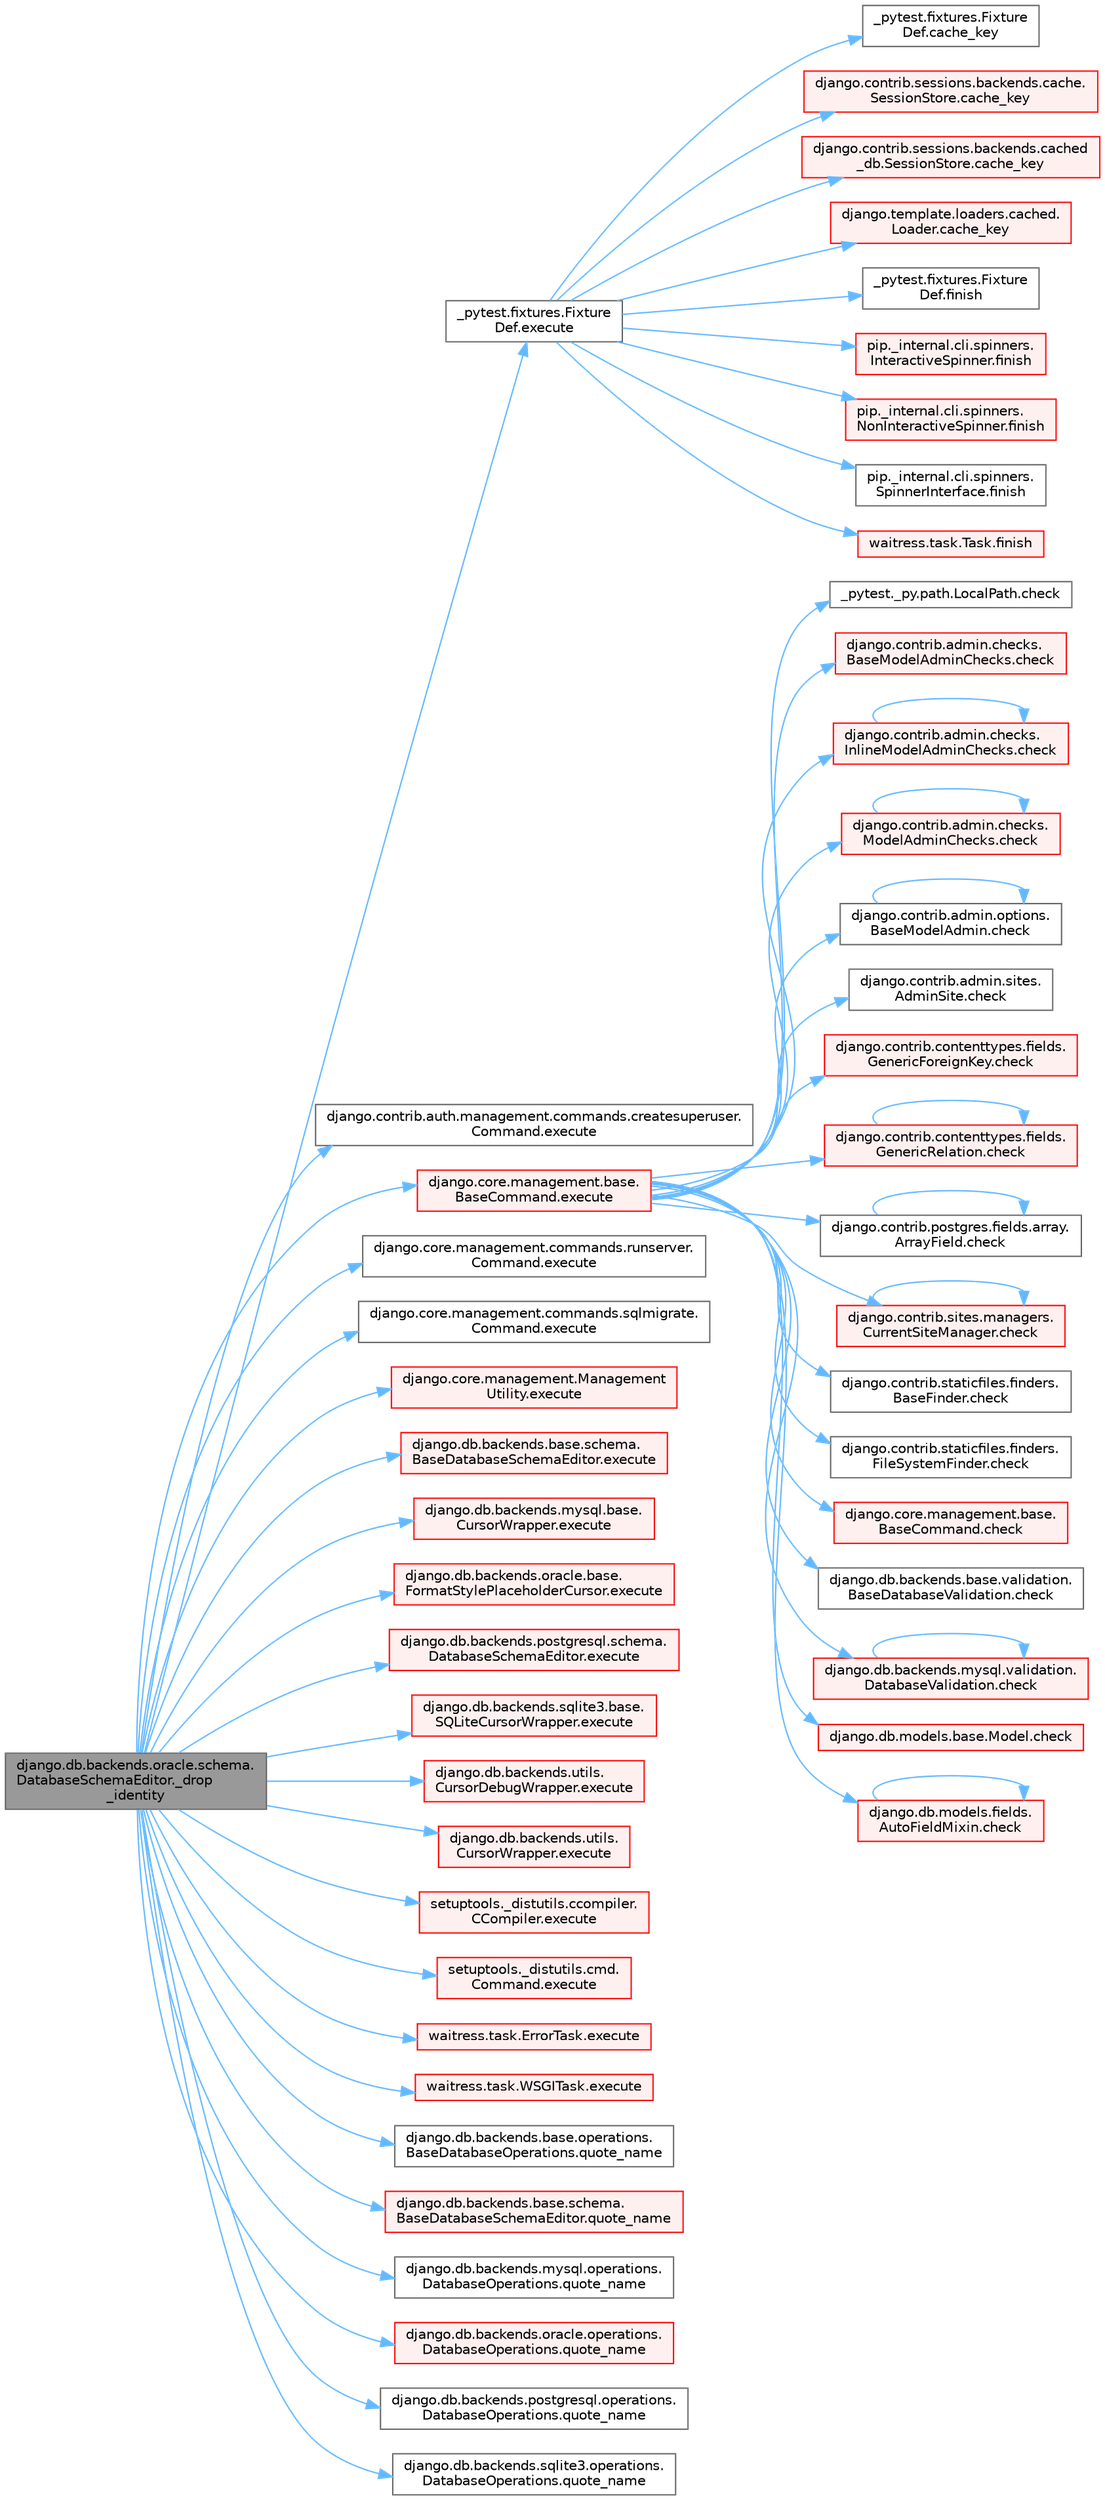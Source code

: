 digraph "django.db.backends.oracle.schema.DatabaseSchemaEditor._drop_identity"
{
 // LATEX_PDF_SIZE
  bgcolor="transparent";
  edge [fontname=Helvetica,fontsize=10,labelfontname=Helvetica,labelfontsize=10];
  node [fontname=Helvetica,fontsize=10,shape=box,height=0.2,width=0.4];
  rankdir="LR";
  Node1 [id="Node000001",label="django.db.backends.oracle.schema.\lDatabaseSchemaEditor._drop\l_identity",height=0.2,width=0.4,color="gray40", fillcolor="grey60", style="filled", fontcolor="black",tooltip=" "];
  Node1 -> Node2 [id="edge1_Node000001_Node000002",color="steelblue1",style="solid",tooltip=" "];
  Node2 [id="Node000002",label="_pytest.fixtures.Fixture\lDef.execute",height=0.2,width=0.4,color="grey40", fillcolor="white", style="filled",URL="$class__pytest_1_1fixtures_1_1_fixture_def.html#ac27e0caaadd6404ffc2715216b643993",tooltip=" "];
  Node2 -> Node3 [id="edge2_Node000002_Node000003",color="steelblue1",style="solid",tooltip=" "];
  Node3 [id="Node000003",label="_pytest.fixtures.Fixture\lDef.cache_key",height=0.2,width=0.4,color="grey40", fillcolor="white", style="filled",URL="$class__pytest_1_1fixtures_1_1_fixture_def.html#ad3f8a8a2b9cfb9282c8c3ddff700ccdd",tooltip=" "];
  Node2 -> Node4 [id="edge3_Node000002_Node000004",color="steelblue1",style="solid",tooltip=" "];
  Node4 [id="Node000004",label="django.contrib.sessions.backends.cache.\lSessionStore.cache_key",height=0.2,width=0.4,color="red", fillcolor="#FFF0F0", style="filled",URL="$classdjango_1_1contrib_1_1sessions_1_1backends_1_1cache_1_1_session_store.html#aaad1a2e0950477787b815baa4327f739",tooltip=" "];
  Node2 -> Node2883 [id="edge4_Node000002_Node002883",color="steelblue1",style="solid",tooltip=" "];
  Node2883 [id="Node002883",label="django.contrib.sessions.backends.cached\l_db.SessionStore.cache_key",height=0.2,width=0.4,color="red", fillcolor="#FFF0F0", style="filled",URL="$classdjango_1_1contrib_1_1sessions_1_1backends_1_1cached__db_1_1_session_store.html#a9fc2ec7b2fb96dbebea8592f2618eda0",tooltip=" "];
  Node2 -> Node2884 [id="edge5_Node000002_Node002884",color="steelblue1",style="solid",tooltip=" "];
  Node2884 [id="Node002884",label="django.template.loaders.cached.\lLoader.cache_key",height=0.2,width=0.4,color="red", fillcolor="#FFF0F0", style="filled",URL="$classdjango_1_1template_1_1loaders_1_1cached_1_1_loader.html#a85358b9120d3b332aad464ab17e92e0f",tooltip=" "];
  Node2 -> Node4519 [id="edge6_Node000002_Node004519",color="steelblue1",style="solid",tooltip=" "];
  Node4519 [id="Node004519",label="_pytest.fixtures.Fixture\lDef.finish",height=0.2,width=0.4,color="grey40", fillcolor="white", style="filled",URL="$class__pytest_1_1fixtures_1_1_fixture_def.html#adc58c655bc10cbc7203fd272fa72742a",tooltip=" "];
  Node2 -> Node4520 [id="edge7_Node000002_Node004520",color="steelblue1",style="solid",tooltip=" "];
  Node4520 [id="Node004520",label="pip._internal.cli.spinners.\lInteractiveSpinner.finish",height=0.2,width=0.4,color="red", fillcolor="#FFF0F0", style="filled",URL="$classpip_1_1__internal_1_1cli_1_1spinners_1_1_interactive_spinner.html#aa8e59d36acbf1a072233ae62dbea45d6",tooltip=" "];
  Node2 -> Node4521 [id="edge8_Node000002_Node004521",color="steelblue1",style="solid",tooltip=" "];
  Node4521 [id="Node004521",label="pip._internal.cli.spinners.\lNonInteractiveSpinner.finish",height=0.2,width=0.4,color="red", fillcolor="#FFF0F0", style="filled",URL="$classpip_1_1__internal_1_1cli_1_1spinners_1_1_non_interactive_spinner.html#ab9e9471a0386ea2534995b8542690626",tooltip=" "];
  Node2 -> Node4524 [id="edge9_Node000002_Node004524",color="steelblue1",style="solid",tooltip=" "];
  Node4524 [id="Node004524",label="pip._internal.cli.spinners.\lSpinnerInterface.finish",height=0.2,width=0.4,color="grey40", fillcolor="white", style="filled",URL="$classpip_1_1__internal_1_1cli_1_1spinners_1_1_spinner_interface.html#aa68c13d395603a63a6d129ff04f8e843",tooltip=" "];
  Node2 -> Node4525 [id="edge10_Node000002_Node004525",color="steelblue1",style="solid",tooltip=" "];
  Node4525 [id="Node004525",label="waitress.task.Task.finish",height=0.2,width=0.4,color="red", fillcolor="#FFF0F0", style="filled",URL="$classwaitress_1_1task_1_1_task.html#a1e94739ac27e14a159d0e17c6d3e54b2",tooltip=" "];
  Node1 -> Node3949 [id="edge11_Node000001_Node003949",color="steelblue1",style="solid",tooltip=" "];
  Node3949 [id="Node003949",label="django.contrib.auth.management.commands.createsuperuser.\lCommand.execute",height=0.2,width=0.4,color="grey40", fillcolor="white", style="filled",URL="$classdjango_1_1contrib_1_1auth_1_1management_1_1commands_1_1createsuperuser_1_1_command.html#a4dc8ad9953fcae01a4c61c32fe4c6540",tooltip=" "];
  Node1 -> Node3950 [id="edge12_Node000001_Node003950",color="steelblue1",style="solid",tooltip=" "];
  Node3950 [id="Node003950",label="django.core.management.base.\lBaseCommand.execute",height=0.2,width=0.4,color="red", fillcolor="#FFF0F0", style="filled",URL="$classdjango_1_1core_1_1management_1_1base_1_1_base_command.html#a5621c1fb51be6a2deff6777d90c25ee0",tooltip=" "];
  Node3950 -> Node10 [id="edge13_Node003950_Node000010",color="steelblue1",style="solid",tooltip=" "];
  Node10 [id="Node000010",label="_pytest._py.path.LocalPath.check",height=0.2,width=0.4,color="grey40", fillcolor="white", style="filled",URL="$class__pytest_1_1__py_1_1path_1_1_local_path.html#a4b987fb8998938ae4a5f4ed6aebf69ea",tooltip=" "];
  Node3950 -> Node11 [id="edge14_Node003950_Node000011",color="steelblue1",style="solid",tooltip=" "];
  Node11 [id="Node000011",label="django.contrib.admin.checks.\lBaseModelAdminChecks.check",height=0.2,width=0.4,color="red", fillcolor="#FFF0F0", style="filled",URL="$classdjango_1_1contrib_1_1admin_1_1checks_1_1_base_model_admin_checks.html#a11595bf2b8d59e96fee553e518494d6d",tooltip=" "];
  Node3950 -> Node44 [id="edge15_Node003950_Node000044",color="steelblue1",style="solid",tooltip=" "];
  Node44 [id="Node000044",label="django.contrib.admin.checks.\lInlineModelAdminChecks.check",height=0.2,width=0.4,color="red", fillcolor="#FFF0F0", style="filled",URL="$classdjango_1_1contrib_1_1admin_1_1checks_1_1_inline_model_admin_checks.html#acdf096659f73e5facb970e774e61f7cc",tooltip=" "];
  Node44 -> Node44 [id="edge16_Node000044_Node000044",color="steelblue1",style="solid",tooltip=" "];
  Node3950 -> Node53 [id="edge17_Node003950_Node000053",color="steelblue1",style="solid",tooltip=" "];
  Node53 [id="Node000053",label="django.contrib.admin.checks.\lModelAdminChecks.check",height=0.2,width=0.4,color="red", fillcolor="#FFF0F0", style="filled",URL="$classdjango_1_1contrib_1_1admin_1_1checks_1_1_model_admin_checks.html#afedbd9df38a2915eb0a5a9cea0731bc3",tooltip=" "];
  Node53 -> Node53 [id="edge18_Node000053_Node000053",color="steelblue1",style="solid",tooltip=" "];
  Node3950 -> Node73 [id="edge19_Node003950_Node000073",color="steelblue1",style="solid",tooltip=" "];
  Node73 [id="Node000073",label="django.contrib.admin.options.\lBaseModelAdmin.check",height=0.2,width=0.4,color="grey40", fillcolor="white", style="filled",URL="$classdjango_1_1contrib_1_1admin_1_1options_1_1_base_model_admin.html#af32f399c528a3e552e7518976cc41a5b",tooltip=" "];
  Node73 -> Node73 [id="edge20_Node000073_Node000073",color="steelblue1",style="solid",tooltip=" "];
  Node3950 -> Node74 [id="edge21_Node003950_Node000074",color="steelblue1",style="solid",tooltip=" "];
  Node74 [id="Node000074",label="django.contrib.admin.sites.\lAdminSite.check",height=0.2,width=0.4,color="grey40", fillcolor="white", style="filled",URL="$classdjango_1_1contrib_1_1admin_1_1sites_1_1_admin_site.html#aefedadd8ec4a978001a8182443f0a75e",tooltip=" "];
  Node3950 -> Node75 [id="edge22_Node003950_Node000075",color="steelblue1",style="solid",tooltip=" "];
  Node75 [id="Node000075",label="django.contrib.contenttypes.fields.\lGenericForeignKey.check",height=0.2,width=0.4,color="red", fillcolor="#FFF0F0", style="filled",URL="$classdjango_1_1contrib_1_1contenttypes_1_1fields_1_1_generic_foreign_key.html#a825d4540a94bc23ef0ce2a03f4ddb7fc",tooltip=" "];
  Node3950 -> Node787 [id="edge23_Node003950_Node000787",color="steelblue1",style="solid",tooltip=" "];
  Node787 [id="Node000787",label="django.contrib.contenttypes.fields.\lGenericRelation.check",height=0.2,width=0.4,color="red", fillcolor="#FFF0F0", style="filled",URL="$classdjango_1_1contrib_1_1contenttypes_1_1fields_1_1_generic_relation.html#a45d009ec3d4930825210c7ec1bc16cac",tooltip=" "];
  Node787 -> Node787 [id="edge24_Node000787_Node000787",color="steelblue1",style="solid",tooltip=" "];
  Node3950 -> Node791 [id="edge25_Node003950_Node000791",color="steelblue1",style="solid",tooltip=" "];
  Node791 [id="Node000791",label="django.contrib.postgres.fields.array.\lArrayField.check",height=0.2,width=0.4,color="grey40", fillcolor="white", style="filled",URL="$classdjango_1_1contrib_1_1postgres_1_1fields_1_1array_1_1_array_field.html#a3bfc183c9c8aad5ba35799fd720e9105",tooltip=" "];
  Node791 -> Node791 [id="edge26_Node000791_Node000791",color="steelblue1",style="solid",tooltip=" "];
  Node3950 -> Node792 [id="edge27_Node003950_Node000792",color="steelblue1",style="solid",tooltip=" "];
  Node792 [id="Node000792",label="django.contrib.sites.managers.\lCurrentSiteManager.check",height=0.2,width=0.4,color="red", fillcolor="#FFF0F0", style="filled",URL="$classdjango_1_1contrib_1_1sites_1_1managers_1_1_current_site_manager.html#a24104e33647bb4f4a78f9a3b6f815248",tooltip=" "];
  Node792 -> Node792 [id="edge28_Node000792_Node000792",color="steelblue1",style="solid",tooltip=" "];
  Node3950 -> Node2160 [id="edge29_Node003950_Node002160",color="steelblue1",style="solid",tooltip=" "];
  Node2160 [id="Node002160",label="django.contrib.staticfiles.finders.\lBaseFinder.check",height=0.2,width=0.4,color="grey40", fillcolor="white", style="filled",URL="$classdjango_1_1contrib_1_1staticfiles_1_1finders_1_1_base_finder.html#ab92c4f7950eea18b75fdb93463b0d29d",tooltip=" "];
  Node3950 -> Node2161 [id="edge30_Node003950_Node002161",color="steelblue1",style="solid",tooltip=" "];
  Node2161 [id="Node002161",label="django.contrib.staticfiles.finders.\lFileSystemFinder.check",height=0.2,width=0.4,color="grey40", fillcolor="white", style="filled",URL="$classdjango_1_1contrib_1_1staticfiles_1_1finders_1_1_file_system_finder.html#a709eac9ec46c5e67a0ba159b658dc15a",tooltip=" "];
  Node3950 -> Node2162 [id="edge31_Node003950_Node002162",color="steelblue1",style="solid",tooltip=" "];
  Node2162 [id="Node002162",label="django.core.management.base.\lBaseCommand.check",height=0.2,width=0.4,color="red", fillcolor="#FFF0F0", style="filled",URL="$classdjango_1_1core_1_1management_1_1base_1_1_base_command.html#a0ff1b562b3f6e68600b828fce3cf09b6",tooltip=" "];
  Node3950 -> Node2163 [id="edge32_Node003950_Node002163",color="steelblue1",style="solid",tooltip=" "];
  Node2163 [id="Node002163",label="django.db.backends.base.validation.\lBaseDatabaseValidation.check",height=0.2,width=0.4,color="grey40", fillcolor="white", style="filled",URL="$classdjango_1_1db_1_1backends_1_1base_1_1validation_1_1_base_database_validation.html#aba603612877c7a309dad634f434bf751",tooltip=" "];
  Node3950 -> Node2164 [id="edge33_Node003950_Node002164",color="steelblue1",style="solid",tooltip=" "];
  Node2164 [id="Node002164",label="django.db.backends.mysql.validation.\lDatabaseValidation.check",height=0.2,width=0.4,color="red", fillcolor="#FFF0F0", style="filled",URL="$classdjango_1_1db_1_1backends_1_1mysql_1_1validation_1_1_database_validation.html#ae97ac90b3d18457f080c5eb1c0412d88",tooltip=" "];
  Node2164 -> Node2164 [id="edge34_Node002164_Node002164",color="steelblue1",style="solid",tooltip=" "];
  Node3950 -> Node2166 [id="edge35_Node003950_Node002166",color="steelblue1",style="solid",tooltip=" "];
  Node2166 [id="Node002166",label="django.db.models.base.Model.check",height=0.2,width=0.4,color="red", fillcolor="#FFF0F0", style="filled",URL="$classdjango_1_1db_1_1models_1_1base_1_1_model.html#ab2d7ad77a925236e80619ead6c3d7f4b",tooltip=" "];
  Node3950 -> Node2186 [id="edge36_Node003950_Node002186",color="steelblue1",style="solid",tooltip=" "];
  Node2186 [id="Node002186",label="django.db.models.fields.\lAutoFieldMixin.check",height=0.2,width=0.4,color="red", fillcolor="#FFF0F0", style="filled",URL="$classdjango_1_1db_1_1models_1_1fields_1_1_auto_field_mixin.html#a85eb07224cb0ac2d36fbd60bca546bef",tooltip=" "];
  Node2186 -> Node2186 [id="edge37_Node002186_Node002186",color="steelblue1",style="solid",tooltip=" "];
  Node1 -> Node3952 [id="edge38_Node000001_Node003952",color="steelblue1",style="solid",tooltip=" "];
  Node3952 [id="Node003952",label="django.core.management.commands.runserver.\lCommand.execute",height=0.2,width=0.4,color="grey40", fillcolor="white", style="filled",URL="$classdjango_1_1core_1_1management_1_1commands_1_1runserver_1_1_command.html#a86b4bdbf596d9f612125e143148d9919",tooltip=" "];
  Node1 -> Node3953 [id="edge39_Node000001_Node003953",color="steelblue1",style="solid",tooltip=" "];
  Node3953 [id="Node003953",label="django.core.management.commands.sqlmigrate.\lCommand.execute",height=0.2,width=0.4,color="grey40", fillcolor="white", style="filled",URL="$classdjango_1_1core_1_1management_1_1commands_1_1sqlmigrate_1_1_command.html#ad47c65d3d4820430ce43bb5f2086789d",tooltip=" "];
  Node1 -> Node3954 [id="edge40_Node000001_Node003954",color="steelblue1",style="solid",tooltip=" "];
  Node3954 [id="Node003954",label="django.core.management.Management\lUtility.execute",height=0.2,width=0.4,color="red", fillcolor="#FFF0F0", style="filled",URL="$classdjango_1_1core_1_1management_1_1_management_utility.html#ab2752203019f6a6274c55e096770c008",tooltip=" "];
  Node1 -> Node3962 [id="edge41_Node000001_Node003962",color="steelblue1",style="solid",tooltip=" "];
  Node3962 [id="Node003962",label="django.db.backends.base.schema.\lBaseDatabaseSchemaEditor.execute",height=0.2,width=0.4,color="red", fillcolor="#FFF0F0", style="filled",URL="$classdjango_1_1db_1_1backends_1_1base_1_1schema_1_1_base_database_schema_editor.html#a964d07b6ba94dc1698e896feeeb57353",tooltip=" "];
  Node1 -> Node3965 [id="edge42_Node000001_Node003965",color="steelblue1",style="solid",tooltip=" "];
  Node3965 [id="Node003965",label="django.db.backends.mysql.base.\lCursorWrapper.execute",height=0.2,width=0.4,color="red", fillcolor="#FFF0F0", style="filled",URL="$classdjango_1_1db_1_1backends_1_1mysql_1_1base_1_1_cursor_wrapper.html#a6b2d41b73d7c215224f1e994aad6ad60",tooltip=" "];
  Node1 -> Node3966 [id="edge43_Node000001_Node003966",color="steelblue1",style="solid",tooltip=" "];
  Node3966 [id="Node003966",label="django.db.backends.oracle.base.\lFormatStylePlaceholderCursor.execute",height=0.2,width=0.4,color="red", fillcolor="#FFF0F0", style="filled",URL="$classdjango_1_1db_1_1backends_1_1oracle_1_1base_1_1_format_style_placeholder_cursor.html#a0717bdbea59134a88e5f10399c33a251",tooltip=" "];
  Node1 -> Node3972 [id="edge44_Node000001_Node003972",color="steelblue1",style="solid",tooltip=" "];
  Node3972 [id="Node003972",label="django.db.backends.postgresql.schema.\lDatabaseSchemaEditor.execute",height=0.2,width=0.4,color="red", fillcolor="#FFF0F0", style="filled",URL="$classdjango_1_1db_1_1backends_1_1postgresql_1_1schema_1_1_database_schema_editor.html#afe7e39d1fd0ac2c6216f90295b9382ae",tooltip=" "];
  Node1 -> Node3973 [id="edge45_Node000001_Node003973",color="steelblue1",style="solid",tooltip=" "];
  Node3973 [id="Node003973",label="django.db.backends.sqlite3.base.\lSQLiteCursorWrapper.execute",height=0.2,width=0.4,color="red", fillcolor="#FFF0F0", style="filled",URL="$classdjango_1_1db_1_1backends_1_1sqlite3_1_1base_1_1_s_q_lite_cursor_wrapper.html#a41115eb3813040514a6c6c7111aa0b57",tooltip=" "];
  Node1 -> Node3975 [id="edge46_Node000001_Node003975",color="steelblue1",style="solid",tooltip=" "];
  Node3975 [id="Node003975",label="django.db.backends.utils.\lCursorDebugWrapper.execute",height=0.2,width=0.4,color="red", fillcolor="#FFF0F0", style="filled",URL="$classdjango_1_1db_1_1backends_1_1utils_1_1_cursor_debug_wrapper.html#af0443013785fceb3f05b38198a71ca3f",tooltip=" "];
  Node1 -> Node3976 [id="edge47_Node000001_Node003976",color="steelblue1",style="solid",tooltip=" "];
  Node3976 [id="Node003976",label="django.db.backends.utils.\lCursorWrapper.execute",height=0.2,width=0.4,color="red", fillcolor="#FFF0F0", style="filled",URL="$classdjango_1_1db_1_1backends_1_1utils_1_1_cursor_wrapper.html#a7d0bc9b6584c9fee961505e1d460547c",tooltip=" "];
  Node1 -> Node3979 [id="edge48_Node000001_Node003979",color="steelblue1",style="solid",tooltip=" "];
  Node3979 [id="Node003979",label="setuptools._distutils.ccompiler.\lCCompiler.execute",height=0.2,width=0.4,color="red", fillcolor="#FFF0F0", style="filled",URL="$classsetuptools_1_1__distutils_1_1ccompiler_1_1_c_compiler.html#a726dd6c4cc45b2077fa6bc43dc8fe60e",tooltip=" "];
  Node1 -> Node3980 [id="edge49_Node000001_Node003980",color="steelblue1",style="solid",tooltip=" "];
  Node3980 [id="Node003980",label="setuptools._distutils.cmd.\lCommand.execute",height=0.2,width=0.4,color="red", fillcolor="#FFF0F0", style="filled",URL="$classsetuptools_1_1__distutils_1_1cmd_1_1_command.html#a371b567539d5bc0e2a134bf361e97b38",tooltip=" "];
  Node1 -> Node3981 [id="edge50_Node000001_Node003981",color="steelblue1",style="solid",tooltip=" "];
  Node3981 [id="Node003981",label="waitress.task.ErrorTask.execute",height=0.2,width=0.4,color="red", fillcolor="#FFF0F0", style="filled",URL="$classwaitress_1_1task_1_1_error_task.html#ad5c6d14c13ba3d33e82b1b138e634bb0",tooltip=" "];
  Node1 -> Node3982 [id="edge51_Node000001_Node003982",color="steelblue1",style="solid",tooltip=" "];
  Node3982 [id="Node003982",label="waitress.task.WSGITask.execute",height=0.2,width=0.4,color="red", fillcolor="#FFF0F0", style="filled",URL="$classwaitress_1_1task_1_1_w_s_g_i_task.html#ac677ac1c03116dfa724298750580883b",tooltip=" "];
  Node1 -> Node4526 [id="edge52_Node000001_Node004526",color="steelblue1",style="solid",tooltip=" "];
  Node4526 [id="Node004526",label="django.db.backends.base.operations.\lBaseDatabaseOperations.quote_name",height=0.2,width=0.4,color="grey40", fillcolor="white", style="filled",URL="$classdjango_1_1db_1_1backends_1_1base_1_1operations_1_1_base_database_operations.html#ab468094d1b03334704774ae62fbb7955",tooltip=" "];
  Node1 -> Node4527 [id="edge53_Node000001_Node004527",color="steelblue1",style="solid",tooltip=" "];
  Node4527 [id="Node004527",label="django.db.backends.base.schema.\lBaseDatabaseSchemaEditor.quote_name",height=0.2,width=0.4,color="red", fillcolor="#FFF0F0", style="filled",URL="$classdjango_1_1db_1_1backends_1_1base_1_1schema_1_1_base_database_schema_editor.html#aa816e47aecbbe22e29c76f25001a873a",tooltip=" "];
  Node1 -> Node4528 [id="edge54_Node000001_Node004528",color="steelblue1",style="solid",tooltip=" "];
  Node4528 [id="Node004528",label="django.db.backends.mysql.operations.\lDatabaseOperations.quote_name",height=0.2,width=0.4,color="grey40", fillcolor="white", style="filled",URL="$classdjango_1_1db_1_1backends_1_1mysql_1_1operations_1_1_database_operations.html#a5d1561dd784c0f000ed8c1aa43a6efbf",tooltip=" "];
  Node1 -> Node4529 [id="edge55_Node000001_Node004529",color="steelblue1",style="solid",tooltip=" "];
  Node4529 [id="Node004529",label="django.db.backends.oracle.operations.\lDatabaseOperations.quote_name",height=0.2,width=0.4,color="red", fillcolor="#FFF0F0", style="filled",URL="$classdjango_1_1db_1_1backends_1_1oracle_1_1operations_1_1_database_operations.html#ac7551d250b0adf678e5d00e4d69cb021",tooltip=" "];
  Node1 -> Node4535 [id="edge56_Node000001_Node004535",color="steelblue1",style="solid",tooltip=" "];
  Node4535 [id="Node004535",label="django.db.backends.postgresql.operations.\lDatabaseOperations.quote_name",height=0.2,width=0.4,color="grey40", fillcolor="white", style="filled",URL="$classdjango_1_1db_1_1backends_1_1postgresql_1_1operations_1_1_database_operations.html#ab2f9e33071d2c5abb03744171da3b801",tooltip=" "];
  Node1 -> Node4536 [id="edge57_Node000001_Node004536",color="steelblue1",style="solid",tooltip=" "];
  Node4536 [id="Node004536",label="django.db.backends.sqlite3.operations.\lDatabaseOperations.quote_name",height=0.2,width=0.4,color="grey40", fillcolor="white", style="filled",URL="$classdjango_1_1db_1_1backends_1_1sqlite3_1_1operations_1_1_database_operations.html#a14cbbcb5e889d88278c96a39911d641b",tooltip=" "];
}

